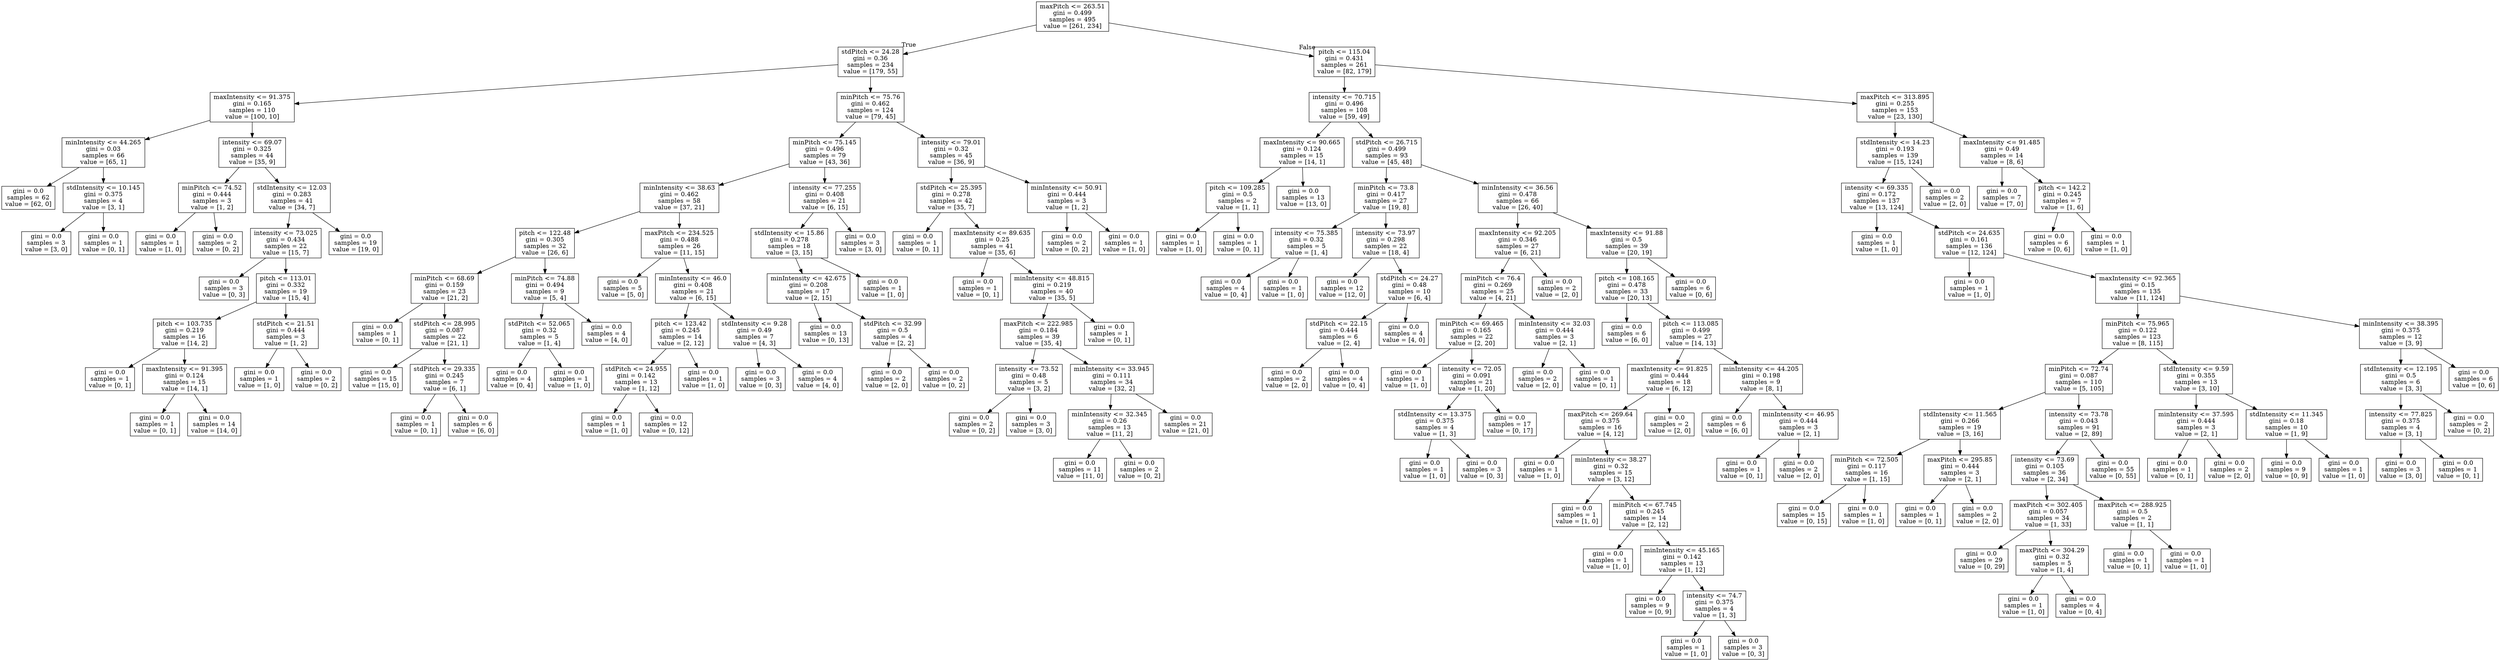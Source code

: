 digraph Tree {
node [shape=box] ;
0 [label="maxPitch <= 263.51\ngini = 0.499\nsamples = 495\nvalue = [261, 234]"] ;
1 [label="stdPitch <= 24.28\ngini = 0.36\nsamples = 234\nvalue = [179, 55]"] ;
0 -> 1 [labeldistance=2.5, labelangle=45, headlabel="True"] ;
2 [label="maxIntensity <= 91.375\ngini = 0.165\nsamples = 110\nvalue = [100, 10]"] ;
1 -> 2 ;
3 [label="minIntensity <= 44.265\ngini = 0.03\nsamples = 66\nvalue = [65, 1]"] ;
2 -> 3 ;
4 [label="gini = 0.0\nsamples = 62\nvalue = [62, 0]"] ;
3 -> 4 ;
5 [label="stdIntensity <= 10.145\ngini = 0.375\nsamples = 4\nvalue = [3, 1]"] ;
3 -> 5 ;
6 [label="gini = 0.0\nsamples = 3\nvalue = [3, 0]"] ;
5 -> 6 ;
7 [label="gini = 0.0\nsamples = 1\nvalue = [0, 1]"] ;
5 -> 7 ;
8 [label="intensity <= 69.07\ngini = 0.325\nsamples = 44\nvalue = [35, 9]"] ;
2 -> 8 ;
9 [label="minPitch <= 74.52\ngini = 0.444\nsamples = 3\nvalue = [1, 2]"] ;
8 -> 9 ;
10 [label="gini = 0.0\nsamples = 1\nvalue = [1, 0]"] ;
9 -> 10 ;
11 [label="gini = 0.0\nsamples = 2\nvalue = [0, 2]"] ;
9 -> 11 ;
12 [label="stdIntensity <= 12.03\ngini = 0.283\nsamples = 41\nvalue = [34, 7]"] ;
8 -> 12 ;
13 [label="intensity <= 73.025\ngini = 0.434\nsamples = 22\nvalue = [15, 7]"] ;
12 -> 13 ;
14 [label="gini = 0.0\nsamples = 3\nvalue = [0, 3]"] ;
13 -> 14 ;
15 [label="pitch <= 113.01\ngini = 0.332\nsamples = 19\nvalue = [15, 4]"] ;
13 -> 15 ;
16 [label="pitch <= 103.735\ngini = 0.219\nsamples = 16\nvalue = [14, 2]"] ;
15 -> 16 ;
17 [label="gini = 0.0\nsamples = 1\nvalue = [0, 1]"] ;
16 -> 17 ;
18 [label="maxIntensity <= 91.395\ngini = 0.124\nsamples = 15\nvalue = [14, 1]"] ;
16 -> 18 ;
19 [label="gini = 0.0\nsamples = 1\nvalue = [0, 1]"] ;
18 -> 19 ;
20 [label="gini = 0.0\nsamples = 14\nvalue = [14, 0]"] ;
18 -> 20 ;
21 [label="stdPitch <= 21.51\ngini = 0.444\nsamples = 3\nvalue = [1, 2]"] ;
15 -> 21 ;
22 [label="gini = 0.0\nsamples = 1\nvalue = [1, 0]"] ;
21 -> 22 ;
23 [label="gini = 0.0\nsamples = 2\nvalue = [0, 2]"] ;
21 -> 23 ;
24 [label="gini = 0.0\nsamples = 19\nvalue = [19, 0]"] ;
12 -> 24 ;
25 [label="minPitch <= 75.76\ngini = 0.462\nsamples = 124\nvalue = [79, 45]"] ;
1 -> 25 ;
26 [label="minPitch <= 75.145\ngini = 0.496\nsamples = 79\nvalue = [43, 36]"] ;
25 -> 26 ;
27 [label="minIntensity <= 38.63\ngini = 0.462\nsamples = 58\nvalue = [37, 21]"] ;
26 -> 27 ;
28 [label="pitch <= 122.48\ngini = 0.305\nsamples = 32\nvalue = [26, 6]"] ;
27 -> 28 ;
29 [label="minPitch <= 68.69\ngini = 0.159\nsamples = 23\nvalue = [21, 2]"] ;
28 -> 29 ;
30 [label="gini = 0.0\nsamples = 1\nvalue = [0, 1]"] ;
29 -> 30 ;
31 [label="stdPitch <= 28.995\ngini = 0.087\nsamples = 22\nvalue = [21, 1]"] ;
29 -> 31 ;
32 [label="gini = 0.0\nsamples = 15\nvalue = [15, 0]"] ;
31 -> 32 ;
33 [label="stdPitch <= 29.335\ngini = 0.245\nsamples = 7\nvalue = [6, 1]"] ;
31 -> 33 ;
34 [label="gini = 0.0\nsamples = 1\nvalue = [0, 1]"] ;
33 -> 34 ;
35 [label="gini = 0.0\nsamples = 6\nvalue = [6, 0]"] ;
33 -> 35 ;
36 [label="minPitch <= 74.88\ngini = 0.494\nsamples = 9\nvalue = [5, 4]"] ;
28 -> 36 ;
37 [label="stdPitch <= 52.065\ngini = 0.32\nsamples = 5\nvalue = [1, 4]"] ;
36 -> 37 ;
38 [label="gini = 0.0\nsamples = 4\nvalue = [0, 4]"] ;
37 -> 38 ;
39 [label="gini = 0.0\nsamples = 1\nvalue = [1, 0]"] ;
37 -> 39 ;
40 [label="gini = 0.0\nsamples = 4\nvalue = [4, 0]"] ;
36 -> 40 ;
41 [label="maxPitch <= 234.525\ngini = 0.488\nsamples = 26\nvalue = [11, 15]"] ;
27 -> 41 ;
42 [label="gini = 0.0\nsamples = 5\nvalue = [5, 0]"] ;
41 -> 42 ;
43 [label="minIntensity <= 46.0\ngini = 0.408\nsamples = 21\nvalue = [6, 15]"] ;
41 -> 43 ;
44 [label="pitch <= 123.42\ngini = 0.245\nsamples = 14\nvalue = [2, 12]"] ;
43 -> 44 ;
45 [label="stdPitch <= 24.955\ngini = 0.142\nsamples = 13\nvalue = [1, 12]"] ;
44 -> 45 ;
46 [label="gini = 0.0\nsamples = 1\nvalue = [1, 0]"] ;
45 -> 46 ;
47 [label="gini = 0.0\nsamples = 12\nvalue = [0, 12]"] ;
45 -> 47 ;
48 [label="gini = 0.0\nsamples = 1\nvalue = [1, 0]"] ;
44 -> 48 ;
49 [label="stdIntensity <= 9.28\ngini = 0.49\nsamples = 7\nvalue = [4, 3]"] ;
43 -> 49 ;
50 [label="gini = 0.0\nsamples = 3\nvalue = [0, 3]"] ;
49 -> 50 ;
51 [label="gini = 0.0\nsamples = 4\nvalue = [4, 0]"] ;
49 -> 51 ;
52 [label="intensity <= 77.255\ngini = 0.408\nsamples = 21\nvalue = [6, 15]"] ;
26 -> 52 ;
53 [label="stdIntensity <= 15.86\ngini = 0.278\nsamples = 18\nvalue = [3, 15]"] ;
52 -> 53 ;
54 [label="minIntensity <= 42.675\ngini = 0.208\nsamples = 17\nvalue = [2, 15]"] ;
53 -> 54 ;
55 [label="gini = 0.0\nsamples = 13\nvalue = [0, 13]"] ;
54 -> 55 ;
56 [label="stdPitch <= 32.99\ngini = 0.5\nsamples = 4\nvalue = [2, 2]"] ;
54 -> 56 ;
57 [label="gini = 0.0\nsamples = 2\nvalue = [2, 0]"] ;
56 -> 57 ;
58 [label="gini = 0.0\nsamples = 2\nvalue = [0, 2]"] ;
56 -> 58 ;
59 [label="gini = 0.0\nsamples = 1\nvalue = [1, 0]"] ;
53 -> 59 ;
60 [label="gini = 0.0\nsamples = 3\nvalue = [3, 0]"] ;
52 -> 60 ;
61 [label="intensity <= 79.01\ngini = 0.32\nsamples = 45\nvalue = [36, 9]"] ;
25 -> 61 ;
62 [label="stdPitch <= 25.395\ngini = 0.278\nsamples = 42\nvalue = [35, 7]"] ;
61 -> 62 ;
63 [label="gini = 0.0\nsamples = 1\nvalue = [0, 1]"] ;
62 -> 63 ;
64 [label="maxIntensity <= 89.635\ngini = 0.25\nsamples = 41\nvalue = [35, 6]"] ;
62 -> 64 ;
65 [label="gini = 0.0\nsamples = 1\nvalue = [0, 1]"] ;
64 -> 65 ;
66 [label="minIntensity <= 48.815\ngini = 0.219\nsamples = 40\nvalue = [35, 5]"] ;
64 -> 66 ;
67 [label="maxPitch <= 222.985\ngini = 0.184\nsamples = 39\nvalue = [35, 4]"] ;
66 -> 67 ;
68 [label="intensity <= 73.52\ngini = 0.48\nsamples = 5\nvalue = [3, 2]"] ;
67 -> 68 ;
69 [label="gini = 0.0\nsamples = 2\nvalue = [0, 2]"] ;
68 -> 69 ;
70 [label="gini = 0.0\nsamples = 3\nvalue = [3, 0]"] ;
68 -> 70 ;
71 [label="minIntensity <= 33.945\ngini = 0.111\nsamples = 34\nvalue = [32, 2]"] ;
67 -> 71 ;
72 [label="minIntensity <= 32.345\ngini = 0.26\nsamples = 13\nvalue = [11, 2]"] ;
71 -> 72 ;
73 [label="gini = 0.0\nsamples = 11\nvalue = [11, 0]"] ;
72 -> 73 ;
74 [label="gini = 0.0\nsamples = 2\nvalue = [0, 2]"] ;
72 -> 74 ;
75 [label="gini = 0.0\nsamples = 21\nvalue = [21, 0]"] ;
71 -> 75 ;
76 [label="gini = 0.0\nsamples = 1\nvalue = [0, 1]"] ;
66 -> 76 ;
77 [label="minIntensity <= 50.91\ngini = 0.444\nsamples = 3\nvalue = [1, 2]"] ;
61 -> 77 ;
78 [label="gini = 0.0\nsamples = 2\nvalue = [0, 2]"] ;
77 -> 78 ;
79 [label="gini = 0.0\nsamples = 1\nvalue = [1, 0]"] ;
77 -> 79 ;
80 [label="pitch <= 115.04\ngini = 0.431\nsamples = 261\nvalue = [82, 179]"] ;
0 -> 80 [labeldistance=2.5, labelangle=-45, headlabel="False"] ;
81 [label="intensity <= 70.715\ngini = 0.496\nsamples = 108\nvalue = [59, 49]"] ;
80 -> 81 ;
82 [label="maxIntensity <= 90.665\ngini = 0.124\nsamples = 15\nvalue = [14, 1]"] ;
81 -> 82 ;
83 [label="pitch <= 109.285\ngini = 0.5\nsamples = 2\nvalue = [1, 1]"] ;
82 -> 83 ;
84 [label="gini = 0.0\nsamples = 1\nvalue = [1, 0]"] ;
83 -> 84 ;
85 [label="gini = 0.0\nsamples = 1\nvalue = [0, 1]"] ;
83 -> 85 ;
86 [label="gini = 0.0\nsamples = 13\nvalue = [13, 0]"] ;
82 -> 86 ;
87 [label="stdPitch <= 26.715\ngini = 0.499\nsamples = 93\nvalue = [45, 48]"] ;
81 -> 87 ;
88 [label="minPitch <= 73.8\ngini = 0.417\nsamples = 27\nvalue = [19, 8]"] ;
87 -> 88 ;
89 [label="intensity <= 75.385\ngini = 0.32\nsamples = 5\nvalue = [1, 4]"] ;
88 -> 89 ;
90 [label="gini = 0.0\nsamples = 4\nvalue = [0, 4]"] ;
89 -> 90 ;
91 [label="gini = 0.0\nsamples = 1\nvalue = [1, 0]"] ;
89 -> 91 ;
92 [label="intensity <= 73.97\ngini = 0.298\nsamples = 22\nvalue = [18, 4]"] ;
88 -> 92 ;
93 [label="gini = 0.0\nsamples = 12\nvalue = [12, 0]"] ;
92 -> 93 ;
94 [label="stdPitch <= 24.27\ngini = 0.48\nsamples = 10\nvalue = [6, 4]"] ;
92 -> 94 ;
95 [label="stdPitch <= 22.15\ngini = 0.444\nsamples = 6\nvalue = [2, 4]"] ;
94 -> 95 ;
96 [label="gini = 0.0\nsamples = 2\nvalue = [2, 0]"] ;
95 -> 96 ;
97 [label="gini = 0.0\nsamples = 4\nvalue = [0, 4]"] ;
95 -> 97 ;
98 [label="gini = 0.0\nsamples = 4\nvalue = [4, 0]"] ;
94 -> 98 ;
99 [label="minIntensity <= 36.56\ngini = 0.478\nsamples = 66\nvalue = [26, 40]"] ;
87 -> 99 ;
100 [label="maxIntensity <= 92.205\ngini = 0.346\nsamples = 27\nvalue = [6, 21]"] ;
99 -> 100 ;
101 [label="minPitch <= 76.4\ngini = 0.269\nsamples = 25\nvalue = [4, 21]"] ;
100 -> 101 ;
102 [label="minPitch <= 69.465\ngini = 0.165\nsamples = 22\nvalue = [2, 20]"] ;
101 -> 102 ;
103 [label="gini = 0.0\nsamples = 1\nvalue = [1, 0]"] ;
102 -> 103 ;
104 [label="intensity <= 72.05\ngini = 0.091\nsamples = 21\nvalue = [1, 20]"] ;
102 -> 104 ;
105 [label="stdIntensity <= 13.375\ngini = 0.375\nsamples = 4\nvalue = [1, 3]"] ;
104 -> 105 ;
106 [label="gini = 0.0\nsamples = 1\nvalue = [1, 0]"] ;
105 -> 106 ;
107 [label="gini = 0.0\nsamples = 3\nvalue = [0, 3]"] ;
105 -> 107 ;
108 [label="gini = 0.0\nsamples = 17\nvalue = [0, 17]"] ;
104 -> 108 ;
109 [label="minIntensity <= 32.03\ngini = 0.444\nsamples = 3\nvalue = [2, 1]"] ;
101 -> 109 ;
110 [label="gini = 0.0\nsamples = 2\nvalue = [2, 0]"] ;
109 -> 110 ;
111 [label="gini = 0.0\nsamples = 1\nvalue = [0, 1]"] ;
109 -> 111 ;
112 [label="gini = 0.0\nsamples = 2\nvalue = [2, 0]"] ;
100 -> 112 ;
113 [label="maxIntensity <= 91.88\ngini = 0.5\nsamples = 39\nvalue = [20, 19]"] ;
99 -> 113 ;
114 [label="pitch <= 108.165\ngini = 0.478\nsamples = 33\nvalue = [20, 13]"] ;
113 -> 114 ;
115 [label="gini = 0.0\nsamples = 6\nvalue = [6, 0]"] ;
114 -> 115 ;
116 [label="pitch <= 113.085\ngini = 0.499\nsamples = 27\nvalue = [14, 13]"] ;
114 -> 116 ;
117 [label="maxIntensity <= 91.825\ngini = 0.444\nsamples = 18\nvalue = [6, 12]"] ;
116 -> 117 ;
118 [label="maxPitch <= 269.64\ngini = 0.375\nsamples = 16\nvalue = [4, 12]"] ;
117 -> 118 ;
119 [label="gini = 0.0\nsamples = 1\nvalue = [1, 0]"] ;
118 -> 119 ;
120 [label="minIntensity <= 38.27\ngini = 0.32\nsamples = 15\nvalue = [3, 12]"] ;
118 -> 120 ;
121 [label="gini = 0.0\nsamples = 1\nvalue = [1, 0]"] ;
120 -> 121 ;
122 [label="minPitch <= 67.745\ngini = 0.245\nsamples = 14\nvalue = [2, 12]"] ;
120 -> 122 ;
123 [label="gini = 0.0\nsamples = 1\nvalue = [1, 0]"] ;
122 -> 123 ;
124 [label="minIntensity <= 45.165\ngini = 0.142\nsamples = 13\nvalue = [1, 12]"] ;
122 -> 124 ;
125 [label="gini = 0.0\nsamples = 9\nvalue = [0, 9]"] ;
124 -> 125 ;
126 [label="intensity <= 74.7\ngini = 0.375\nsamples = 4\nvalue = [1, 3]"] ;
124 -> 126 ;
127 [label="gini = 0.0\nsamples = 1\nvalue = [1, 0]"] ;
126 -> 127 ;
128 [label="gini = 0.0\nsamples = 3\nvalue = [0, 3]"] ;
126 -> 128 ;
129 [label="gini = 0.0\nsamples = 2\nvalue = [2, 0]"] ;
117 -> 129 ;
130 [label="minIntensity <= 44.205\ngini = 0.198\nsamples = 9\nvalue = [8, 1]"] ;
116 -> 130 ;
131 [label="gini = 0.0\nsamples = 6\nvalue = [6, 0]"] ;
130 -> 131 ;
132 [label="minIntensity <= 46.95\ngini = 0.444\nsamples = 3\nvalue = [2, 1]"] ;
130 -> 132 ;
133 [label="gini = 0.0\nsamples = 1\nvalue = [0, 1]"] ;
132 -> 133 ;
134 [label="gini = 0.0\nsamples = 2\nvalue = [2, 0]"] ;
132 -> 134 ;
135 [label="gini = 0.0\nsamples = 6\nvalue = [0, 6]"] ;
113 -> 135 ;
136 [label="maxPitch <= 313.895\ngini = 0.255\nsamples = 153\nvalue = [23, 130]"] ;
80 -> 136 ;
137 [label="stdIntensity <= 14.23\ngini = 0.193\nsamples = 139\nvalue = [15, 124]"] ;
136 -> 137 ;
138 [label="intensity <= 69.335\ngini = 0.172\nsamples = 137\nvalue = [13, 124]"] ;
137 -> 138 ;
139 [label="gini = 0.0\nsamples = 1\nvalue = [1, 0]"] ;
138 -> 139 ;
140 [label="stdPitch <= 24.635\ngini = 0.161\nsamples = 136\nvalue = [12, 124]"] ;
138 -> 140 ;
141 [label="gini = 0.0\nsamples = 1\nvalue = [1, 0]"] ;
140 -> 141 ;
142 [label="maxIntensity <= 92.365\ngini = 0.15\nsamples = 135\nvalue = [11, 124]"] ;
140 -> 142 ;
143 [label="minPitch <= 75.965\ngini = 0.122\nsamples = 123\nvalue = [8, 115]"] ;
142 -> 143 ;
144 [label="minPitch <= 72.74\ngini = 0.087\nsamples = 110\nvalue = [5, 105]"] ;
143 -> 144 ;
145 [label="stdIntensity <= 11.565\ngini = 0.266\nsamples = 19\nvalue = [3, 16]"] ;
144 -> 145 ;
146 [label="minPitch <= 72.505\ngini = 0.117\nsamples = 16\nvalue = [1, 15]"] ;
145 -> 146 ;
147 [label="gini = 0.0\nsamples = 15\nvalue = [0, 15]"] ;
146 -> 147 ;
148 [label="gini = 0.0\nsamples = 1\nvalue = [1, 0]"] ;
146 -> 148 ;
149 [label="maxPitch <= 295.85\ngini = 0.444\nsamples = 3\nvalue = [2, 1]"] ;
145 -> 149 ;
150 [label="gini = 0.0\nsamples = 1\nvalue = [0, 1]"] ;
149 -> 150 ;
151 [label="gini = 0.0\nsamples = 2\nvalue = [2, 0]"] ;
149 -> 151 ;
152 [label="intensity <= 73.78\ngini = 0.043\nsamples = 91\nvalue = [2, 89]"] ;
144 -> 152 ;
153 [label="intensity <= 73.69\ngini = 0.105\nsamples = 36\nvalue = [2, 34]"] ;
152 -> 153 ;
154 [label="maxPitch <= 302.405\ngini = 0.057\nsamples = 34\nvalue = [1, 33]"] ;
153 -> 154 ;
155 [label="gini = 0.0\nsamples = 29\nvalue = [0, 29]"] ;
154 -> 155 ;
156 [label="maxPitch <= 304.29\ngini = 0.32\nsamples = 5\nvalue = [1, 4]"] ;
154 -> 156 ;
157 [label="gini = 0.0\nsamples = 1\nvalue = [1, 0]"] ;
156 -> 157 ;
158 [label="gini = 0.0\nsamples = 4\nvalue = [0, 4]"] ;
156 -> 158 ;
159 [label="maxPitch <= 288.925\ngini = 0.5\nsamples = 2\nvalue = [1, 1]"] ;
153 -> 159 ;
160 [label="gini = 0.0\nsamples = 1\nvalue = [0, 1]"] ;
159 -> 160 ;
161 [label="gini = 0.0\nsamples = 1\nvalue = [1, 0]"] ;
159 -> 161 ;
162 [label="gini = 0.0\nsamples = 55\nvalue = [0, 55]"] ;
152 -> 162 ;
163 [label="stdIntensity <= 9.59\ngini = 0.355\nsamples = 13\nvalue = [3, 10]"] ;
143 -> 163 ;
164 [label="minIntensity <= 37.595\ngini = 0.444\nsamples = 3\nvalue = [2, 1]"] ;
163 -> 164 ;
165 [label="gini = 0.0\nsamples = 1\nvalue = [0, 1]"] ;
164 -> 165 ;
166 [label="gini = 0.0\nsamples = 2\nvalue = [2, 0]"] ;
164 -> 166 ;
167 [label="stdIntensity <= 11.345\ngini = 0.18\nsamples = 10\nvalue = [1, 9]"] ;
163 -> 167 ;
168 [label="gini = 0.0\nsamples = 9\nvalue = [0, 9]"] ;
167 -> 168 ;
169 [label="gini = 0.0\nsamples = 1\nvalue = [1, 0]"] ;
167 -> 169 ;
170 [label="minIntensity <= 38.395\ngini = 0.375\nsamples = 12\nvalue = [3, 9]"] ;
142 -> 170 ;
171 [label="stdIntensity <= 12.195\ngini = 0.5\nsamples = 6\nvalue = [3, 3]"] ;
170 -> 171 ;
172 [label="intensity <= 77.825\ngini = 0.375\nsamples = 4\nvalue = [3, 1]"] ;
171 -> 172 ;
173 [label="gini = 0.0\nsamples = 3\nvalue = [3, 0]"] ;
172 -> 173 ;
174 [label="gini = 0.0\nsamples = 1\nvalue = [0, 1]"] ;
172 -> 174 ;
175 [label="gini = 0.0\nsamples = 2\nvalue = [0, 2]"] ;
171 -> 175 ;
176 [label="gini = 0.0\nsamples = 6\nvalue = [0, 6]"] ;
170 -> 176 ;
177 [label="gini = 0.0\nsamples = 2\nvalue = [2, 0]"] ;
137 -> 177 ;
178 [label="maxIntensity <= 91.485\ngini = 0.49\nsamples = 14\nvalue = [8, 6]"] ;
136 -> 178 ;
179 [label="gini = 0.0\nsamples = 7\nvalue = [7, 0]"] ;
178 -> 179 ;
180 [label="pitch <= 142.2\ngini = 0.245\nsamples = 7\nvalue = [1, 6]"] ;
178 -> 180 ;
181 [label="gini = 0.0\nsamples = 6\nvalue = [0, 6]"] ;
180 -> 181 ;
182 [label="gini = 0.0\nsamples = 1\nvalue = [1, 0]"] ;
180 -> 182 ;
}